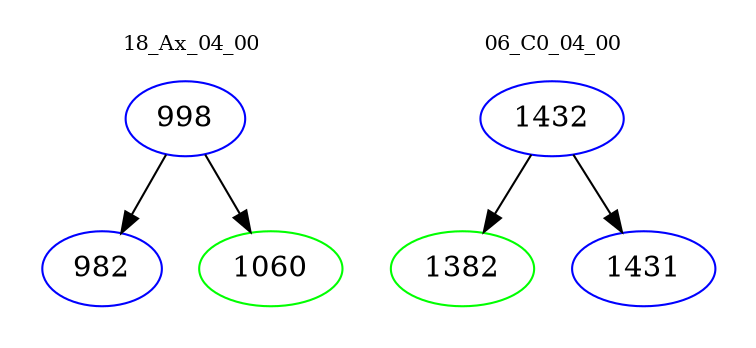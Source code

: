 digraph{
subgraph cluster_0 {
color = white
label = "18_Ax_04_00";
fontsize=10;
T0_998 [label="998", color="blue"]
T0_998 -> T0_982 [color="black"]
T0_982 [label="982", color="blue"]
T0_998 -> T0_1060 [color="black"]
T0_1060 [label="1060", color="green"]
}
subgraph cluster_1 {
color = white
label = "06_C0_04_00";
fontsize=10;
T1_1432 [label="1432", color="blue"]
T1_1432 -> T1_1382 [color="black"]
T1_1382 [label="1382", color="green"]
T1_1432 -> T1_1431 [color="black"]
T1_1431 [label="1431", color="blue"]
}
}
